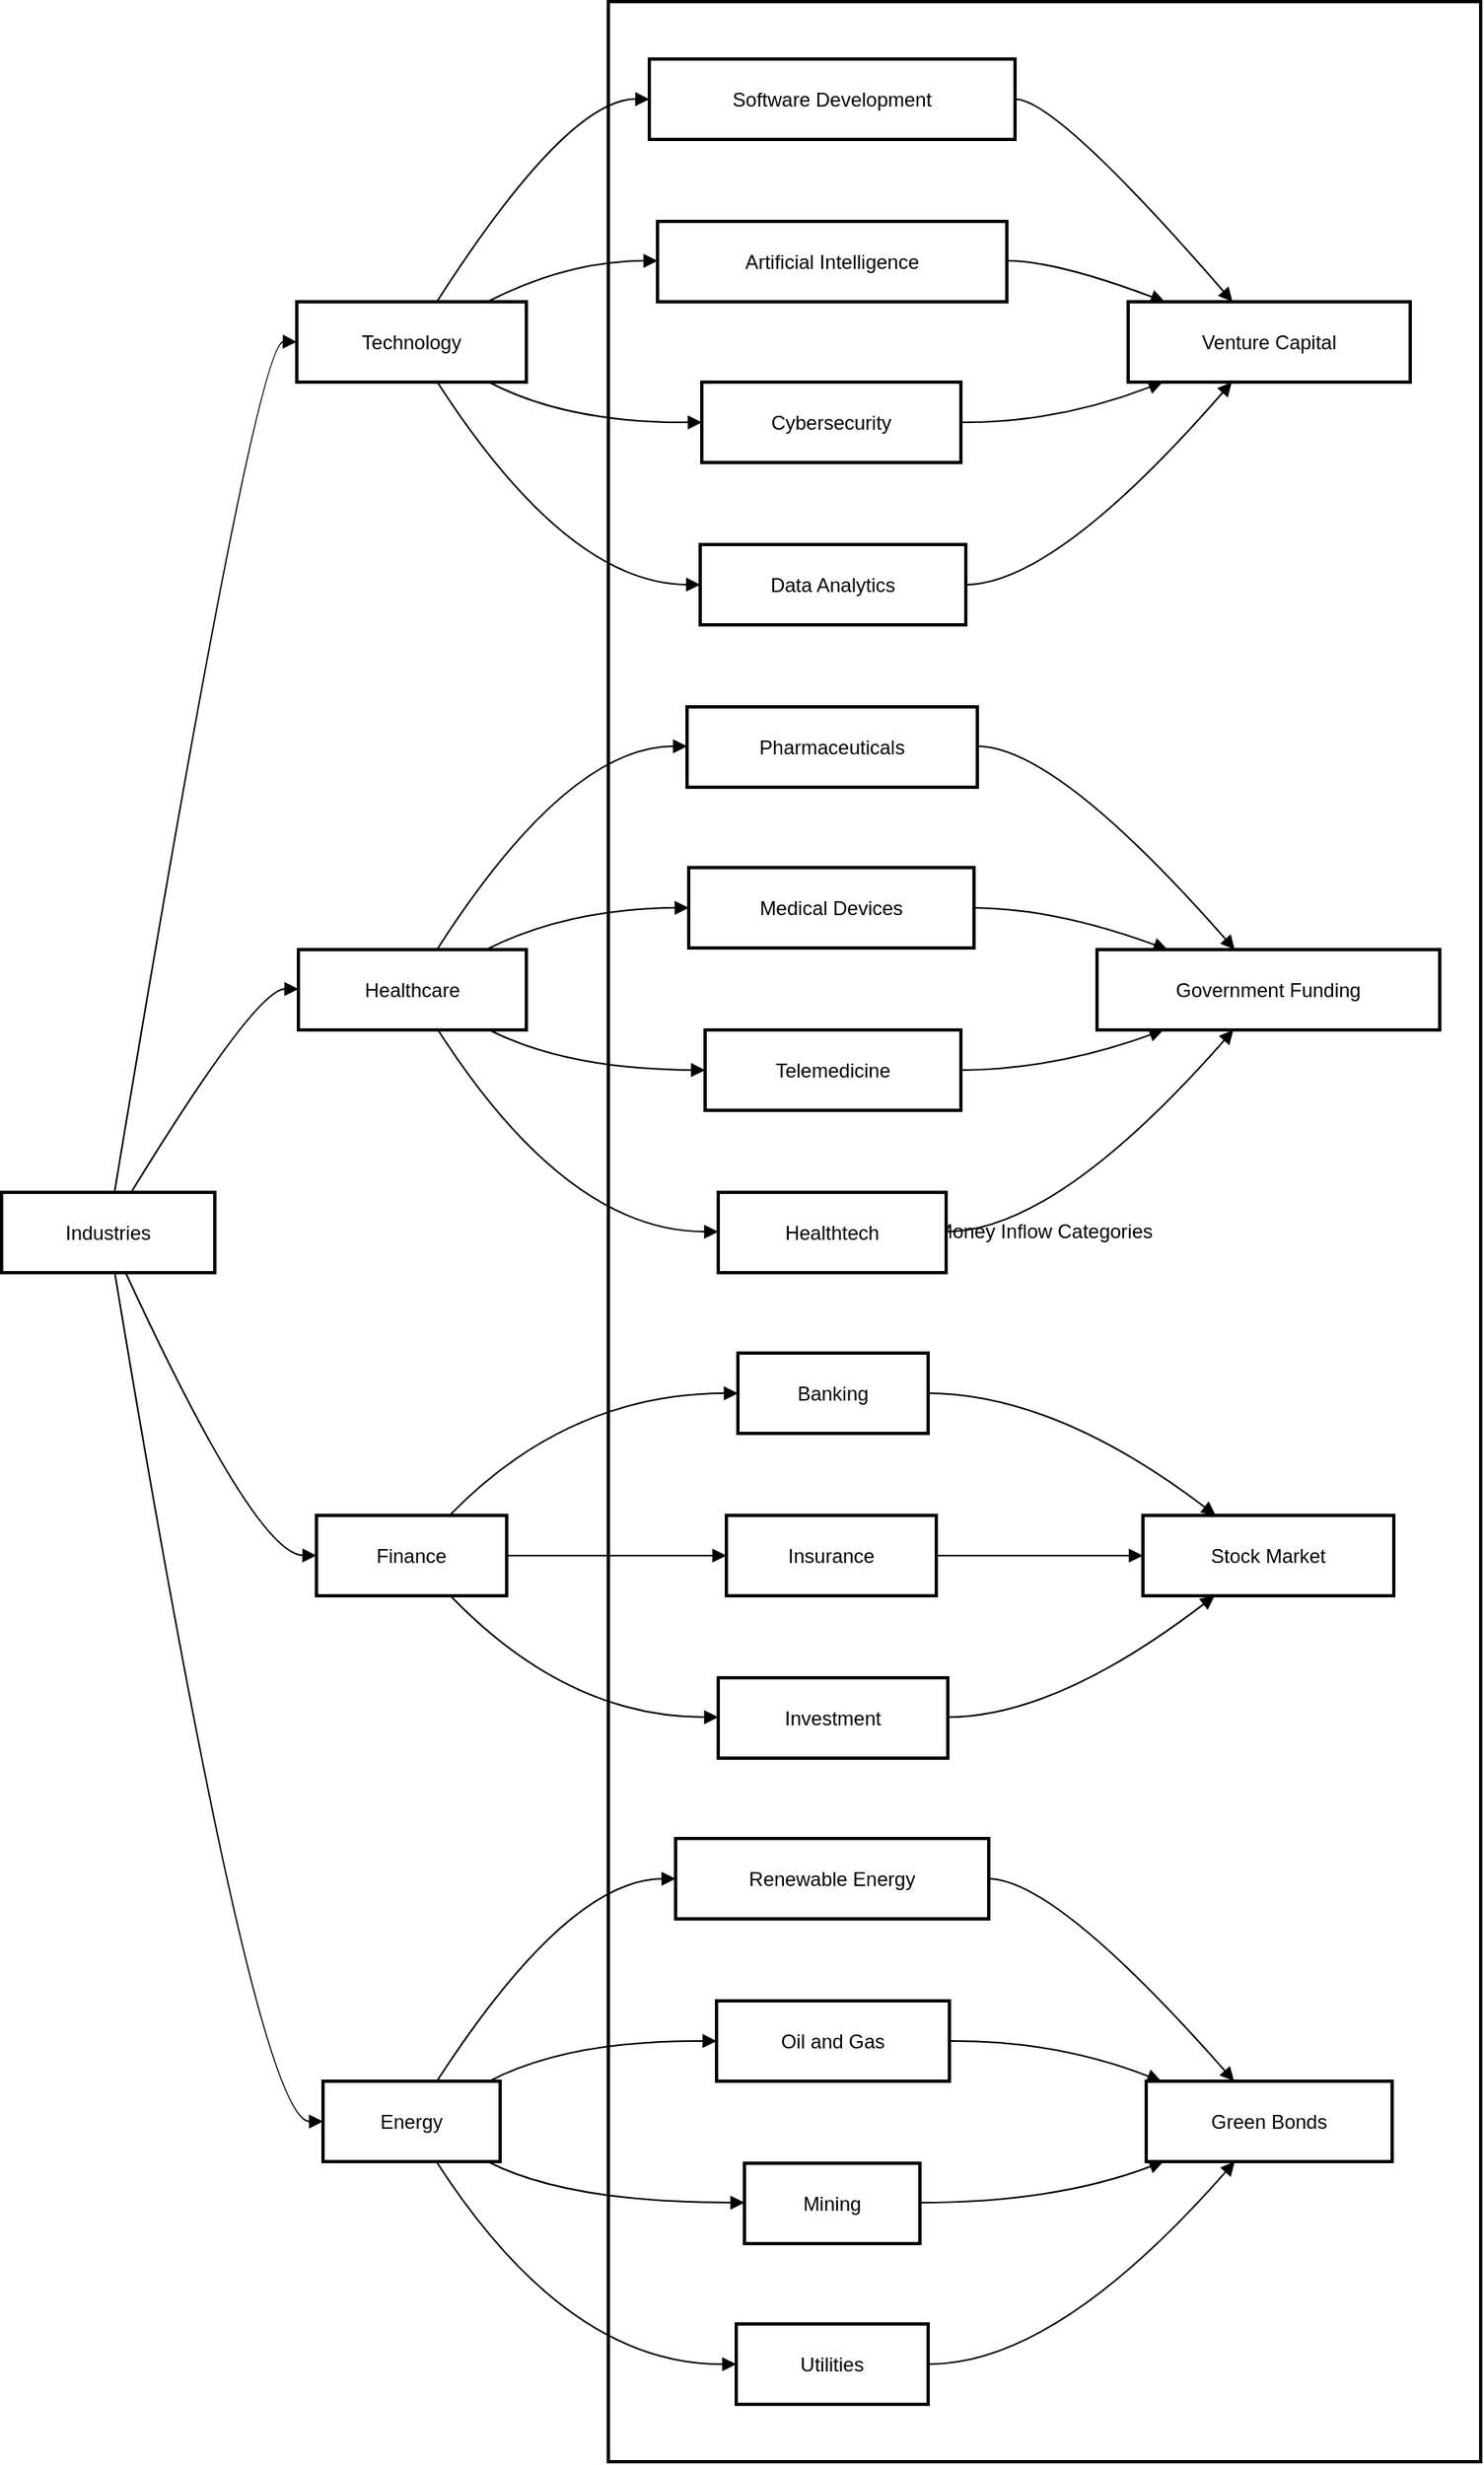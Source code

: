 <mxfile version="24.7.17">
  <diagram name="Page-1" id="XepGzxeQ_-GNXPesXQ3b">
    <mxGraphModel>
      <root>
        <mxCell id="0" />
        <mxCell id="1" parent="0" />
        <mxCell id="2" value="Money Inflow Categories" style="whiteSpace=wrap;strokeWidth=2;" vertex="1" parent="1">
          <mxGeometry x="378" y="8" width="532" height="1500" as="geometry" />
        </mxCell>
        <mxCell id="3" value="Industries" style="whiteSpace=wrap;strokeWidth=2;" vertex="1" parent="1">
          <mxGeometry x="8" y="734" width="130" height="49" as="geometry" />
        </mxCell>
        <mxCell id="4" value="Technology" style="whiteSpace=wrap;strokeWidth=2;" vertex="1" parent="1">
          <mxGeometry x="188" y="191" width="140" height="49" as="geometry" />
        </mxCell>
        <mxCell id="5" value="Healthcare" style="whiteSpace=wrap;strokeWidth=2;" vertex="1" parent="1">
          <mxGeometry x="189" y="586" width="139" height="49" as="geometry" />
        </mxCell>
        <mxCell id="6" value="Finance" style="whiteSpace=wrap;strokeWidth=2;" vertex="1" parent="1">
          <mxGeometry x="200" y="931" width="116" height="49" as="geometry" />
        </mxCell>
        <mxCell id="7" value="Energy" style="whiteSpace=wrap;strokeWidth=2;" vertex="1" parent="1">
          <mxGeometry x="204" y="1276" width="108" height="49" as="geometry" />
        </mxCell>
        <mxCell id="8" value="Software Development" style="whiteSpace=wrap;strokeWidth=2;" vertex="1" parent="1">
          <mxGeometry x="403" y="43" width="223" height="49" as="geometry" />
        </mxCell>
        <mxCell id="9" value="Artificial Intelligence" style="whiteSpace=wrap;strokeWidth=2;" vertex="1" parent="1">
          <mxGeometry x="408" y="142" width="213" height="49" as="geometry" />
        </mxCell>
        <mxCell id="10" value="Cybersecurity" style="whiteSpace=wrap;strokeWidth=2;" vertex="1" parent="1">
          <mxGeometry x="435" y="240" width="158" height="49" as="geometry" />
        </mxCell>
        <mxCell id="11" value="Data Analytics" style="whiteSpace=wrap;strokeWidth=2;" vertex="1" parent="1">
          <mxGeometry x="434" y="339" width="162" height="49" as="geometry" />
        </mxCell>
        <mxCell id="12" value="Pharmaceuticals" style="whiteSpace=wrap;strokeWidth=2;" vertex="1" parent="1">
          <mxGeometry x="426" y="438" width="177" height="49" as="geometry" />
        </mxCell>
        <mxCell id="13" value="Medical Devices" style="whiteSpace=wrap;strokeWidth=2;" vertex="1" parent="1">
          <mxGeometry x="427" y="536" width="174" height="49" as="geometry" />
        </mxCell>
        <mxCell id="14" value="Telemedicine" style="whiteSpace=wrap;strokeWidth=2;" vertex="1" parent="1">
          <mxGeometry x="437" y="635" width="156" height="49" as="geometry" />
        </mxCell>
        <mxCell id="15" value="Healthtech" style="whiteSpace=wrap;strokeWidth=2;" vertex="1" parent="1">
          <mxGeometry x="445" y="734" width="139" height="49" as="geometry" />
        </mxCell>
        <mxCell id="16" value="Banking" style="whiteSpace=wrap;strokeWidth=2;" vertex="1" parent="1">
          <mxGeometry x="457" y="832" width="116" height="49" as="geometry" />
        </mxCell>
        <mxCell id="17" value="Insurance" style="whiteSpace=wrap;strokeWidth=2;" vertex="1" parent="1">
          <mxGeometry x="450" y="931" width="128" height="49" as="geometry" />
        </mxCell>
        <mxCell id="18" value="Investment" style="whiteSpace=wrap;strokeWidth=2;" vertex="1" parent="1">
          <mxGeometry x="445" y="1030" width="140" height="49" as="geometry" />
        </mxCell>
        <mxCell id="19" value="Renewable Energy" style="whiteSpace=wrap;strokeWidth=2;" vertex="1" parent="1">
          <mxGeometry x="419" y="1128" width="191" height="49" as="geometry" />
        </mxCell>
        <mxCell id="20" value="Oil and Gas" style="whiteSpace=wrap;strokeWidth=2;" vertex="1" parent="1">
          <mxGeometry x="444" y="1227" width="142" height="49" as="geometry" />
        </mxCell>
        <mxCell id="21" value="Mining" style="whiteSpace=wrap;strokeWidth=2;" vertex="1" parent="1">
          <mxGeometry x="461" y="1326" width="107" height="49" as="geometry" />
        </mxCell>
        <mxCell id="22" value="Utilities" style="whiteSpace=wrap;strokeWidth=2;" vertex="1" parent="1">
          <mxGeometry x="456" y="1424" width="117" height="49" as="geometry" />
        </mxCell>
        <mxCell id="23" value="Venture Capital" style="whiteSpace=wrap;strokeWidth=2;" vertex="1" parent="1">
          <mxGeometry x="695" y="191" width="172" height="49" as="geometry" />
        </mxCell>
        <mxCell id="24" value="Government Funding" style="whiteSpace=wrap;strokeWidth=2;" vertex="1" parent="1">
          <mxGeometry x="676" y="586" width="209" height="49" as="geometry" />
        </mxCell>
        <mxCell id="25" value="Stock Market" style="whiteSpace=wrap;strokeWidth=2;" vertex="1" parent="1">
          <mxGeometry x="704" y="931" width="153" height="49" as="geometry" />
        </mxCell>
        <mxCell id="26" value="Green Bonds" style="whiteSpace=wrap;strokeWidth=2;" vertex="1" parent="1">
          <mxGeometry x="706" y="1276" width="150" height="49" as="geometry" />
        </mxCell>
        <mxCell id="27" value="" style="curved=1;startArrow=none;endArrow=block;exitX=0.53;exitY=-0.01;entryX=0;entryY=0.5;" edge="1" parent="1" source="3" target="4">
          <mxGeometry relative="1" as="geometry">
            <Array as="points">
              <mxPoint x="163" y="215" />
            </Array>
          </mxGeometry>
        </mxCell>
        <mxCell id="28" value="" style="curved=1;startArrow=none;endArrow=block;exitX=0.61;exitY=-0.01;entryX=0;entryY=0.49;" edge="1" parent="1" source="3" target="5">
          <mxGeometry relative="1" as="geometry">
            <Array as="points">
              <mxPoint x="163" y="610" />
            </Array>
          </mxGeometry>
        </mxCell>
        <mxCell id="29" value="" style="curved=1;startArrow=none;endArrow=block;exitX=0.58;exitY=0.99;entryX=0;entryY=0.5;" edge="1" parent="1" source="3" target="6">
          <mxGeometry relative="1" as="geometry">
            <Array as="points">
              <mxPoint x="163" y="955" />
            </Array>
          </mxGeometry>
        </mxCell>
        <mxCell id="30" value="" style="curved=1;startArrow=none;endArrow=block;exitX=0.53;exitY=0.99;entryX=0;entryY=0.5;" edge="1" parent="1" source="3" target="7">
          <mxGeometry relative="1" as="geometry">
            <Array as="points">
              <mxPoint x="163" y="1301" />
            </Array>
          </mxGeometry>
        </mxCell>
        <mxCell id="31" value="" style="curved=1;startArrow=none;endArrow=block;exitX=0.61;exitY=0;entryX=0;entryY=0.5;" edge="1" parent="1" source="4" target="8">
          <mxGeometry relative="1" as="geometry">
            <Array as="points">
              <mxPoint x="353" y="67" />
            </Array>
          </mxGeometry>
        </mxCell>
        <mxCell id="32" value="" style="curved=1;startArrow=none;endArrow=block;exitX=0.83;exitY=0;entryX=0;entryY=0.49;" edge="1" parent="1" source="4" target="9">
          <mxGeometry relative="1" as="geometry">
            <Array as="points">
              <mxPoint x="353" y="166" />
            </Array>
          </mxGeometry>
        </mxCell>
        <mxCell id="33" value="" style="curved=1;startArrow=none;endArrow=block;exitX=0.83;exitY=0.99;entryX=0;entryY=0.5;" edge="1" parent="1" source="4" target="10">
          <mxGeometry relative="1" as="geometry">
            <Array as="points">
              <mxPoint x="353" y="265" />
            </Array>
          </mxGeometry>
        </mxCell>
        <mxCell id="34" value="" style="curved=1;startArrow=none;endArrow=block;exitX=0.61;exitY=0.99;entryX=0;entryY=0.5;" edge="1" parent="1" source="4" target="11">
          <mxGeometry relative="1" as="geometry">
            <Array as="points">
              <mxPoint x="353" y="363" />
            </Array>
          </mxGeometry>
        </mxCell>
        <mxCell id="35" value="" style="curved=1;startArrow=none;endArrow=block;exitX=0.61;exitY=-0.01;entryX=0;entryY=0.49;" edge="1" parent="1" source="5" target="12">
          <mxGeometry relative="1" as="geometry">
            <Array as="points">
              <mxPoint x="353" y="462" />
            </Array>
          </mxGeometry>
        </mxCell>
        <mxCell id="36" value="" style="curved=1;startArrow=none;endArrow=block;exitX=0.83;exitY=-0.01;entryX=0;entryY=0.5;" edge="1" parent="1" source="5" target="13">
          <mxGeometry relative="1" as="geometry">
            <Array as="points">
              <mxPoint x="353" y="561" />
            </Array>
          </mxGeometry>
        </mxCell>
        <mxCell id="37" value="" style="curved=1;startArrow=none;endArrow=block;exitX=0.83;exitY=0.99;entryX=0;entryY=0.5;" edge="1" parent="1" source="5" target="14">
          <mxGeometry relative="1" as="geometry">
            <Array as="points">
              <mxPoint x="353" y="659" />
            </Array>
          </mxGeometry>
        </mxCell>
        <mxCell id="38" value="" style="curved=1;startArrow=none;endArrow=block;exitX=0.61;exitY=0.99;entryX=0;entryY=0.49;" edge="1" parent="1" source="5" target="15">
          <mxGeometry relative="1" as="geometry">
            <Array as="points">
              <mxPoint x="353" y="758" />
            </Array>
          </mxGeometry>
        </mxCell>
        <mxCell id="39" value="" style="curved=1;startArrow=none;endArrow=block;exitX=0.7;exitY=0;entryX=0;entryY=0.5;" edge="1" parent="1" source="6" target="16">
          <mxGeometry relative="1" as="geometry">
            <Array as="points">
              <mxPoint x="353" y="857" />
            </Array>
          </mxGeometry>
        </mxCell>
        <mxCell id="40" value="" style="curved=1;startArrow=none;endArrow=block;exitX=1;exitY=0.5;entryX=0;entryY=0.5;" edge="1" parent="1" source="6" target="17">
          <mxGeometry relative="1" as="geometry">
            <Array as="points" />
          </mxGeometry>
        </mxCell>
        <mxCell id="41" value="" style="curved=1;startArrow=none;endArrow=block;exitX=0.7;exitY=0.99;entryX=0;entryY=0.49;" edge="1" parent="1" source="6" target="18">
          <mxGeometry relative="1" as="geometry">
            <Array as="points">
              <mxPoint x="353" y="1054" />
            </Array>
          </mxGeometry>
        </mxCell>
        <mxCell id="42" value="" style="curved=1;startArrow=none;endArrow=block;exitX=0.64;exitY=0.01;entryX=0;entryY=0.5;" edge="1" parent="1" source="7" target="19">
          <mxGeometry relative="1" as="geometry">
            <Array as="points">
              <mxPoint x="353" y="1153" />
            </Array>
          </mxGeometry>
        </mxCell>
        <mxCell id="43" value="" style="curved=1;startArrow=none;endArrow=block;exitX=0.93;exitY=0.01;entryX=0;entryY=0.5;" edge="1" parent="1" source="7" target="20">
          <mxGeometry relative="1" as="geometry">
            <Array as="points">
              <mxPoint x="353" y="1251" />
            </Array>
          </mxGeometry>
        </mxCell>
        <mxCell id="44" value="" style="curved=1;startArrow=none;endArrow=block;exitX=0.93;exitY=1;entryX=0;entryY=0.49;" edge="1" parent="1" source="7" target="21">
          <mxGeometry relative="1" as="geometry">
            <Array as="points">
              <mxPoint x="353" y="1350" />
            </Array>
          </mxGeometry>
        </mxCell>
        <mxCell id="45" value="" style="curved=1;startArrow=none;endArrow=block;exitX=0.64;exitY=1;entryX=0;entryY=0.5;" edge="1" parent="1" source="7" target="22">
          <mxGeometry relative="1" as="geometry">
            <Array as="points">
              <mxPoint x="353" y="1449" />
            </Array>
          </mxGeometry>
        </mxCell>
        <mxCell id="46" value="" style="curved=1;startArrow=none;endArrow=block;exitX=1;exitY=0.5;entryX=0.37;entryY=0;" edge="1" parent="1" source="8" target="23">
          <mxGeometry relative="1" as="geometry">
            <Array as="points">
              <mxPoint x="651" y="67" />
            </Array>
          </mxGeometry>
        </mxCell>
        <mxCell id="47" value="" style="curved=1;startArrow=none;endArrow=block;exitX=1;exitY=0.49;entryX=0.13;entryY=0;" edge="1" parent="1" source="9" target="23">
          <mxGeometry relative="1" as="geometry">
            <Array as="points">
              <mxPoint x="651" y="166" />
            </Array>
          </mxGeometry>
        </mxCell>
        <mxCell id="48" value="" style="curved=1;startArrow=none;endArrow=block;exitX=1;exitY=0.5;entryX=0.13;entryY=0.99;" edge="1" parent="1" source="10" target="23">
          <mxGeometry relative="1" as="geometry">
            <Array as="points">
              <mxPoint x="651" y="265" />
            </Array>
          </mxGeometry>
        </mxCell>
        <mxCell id="49" value="" style="curved=1;startArrow=none;endArrow=block;exitX=1;exitY=0.5;entryX=0.37;entryY=0.99;" edge="1" parent="1" source="11" target="23">
          <mxGeometry relative="1" as="geometry">
            <Array as="points">
              <mxPoint x="651" y="363" />
            </Array>
          </mxGeometry>
        </mxCell>
        <mxCell id="50" value="" style="curved=1;startArrow=none;endArrow=block;exitX=1;exitY=0.49;entryX=0.4;entryY=-0.01;" edge="1" parent="1" source="12" target="24">
          <mxGeometry relative="1" as="geometry">
            <Array as="points">
              <mxPoint x="651" y="462" />
            </Array>
          </mxGeometry>
        </mxCell>
        <mxCell id="51" value="" style="curved=1;startArrow=none;endArrow=block;exitX=1;exitY=0.5;entryX=0.2;entryY=-0.01;" edge="1" parent="1" source="13" target="24">
          <mxGeometry relative="1" as="geometry">
            <Array as="points">
              <mxPoint x="651" y="561" />
            </Array>
          </mxGeometry>
        </mxCell>
        <mxCell id="52" value="" style="curved=1;startArrow=none;endArrow=block;exitX=1;exitY=0.5;entryX=0.2;entryY=0.99;" edge="1" parent="1" source="14" target="24">
          <mxGeometry relative="1" as="geometry">
            <Array as="points">
              <mxPoint x="651" y="659" />
            </Array>
          </mxGeometry>
        </mxCell>
        <mxCell id="53" value="" style="curved=1;startArrow=none;endArrow=block;exitX=1;exitY=0.49;entryX=0.4;entryY=0.99;" edge="1" parent="1" source="15" target="24">
          <mxGeometry relative="1" as="geometry">
            <Array as="points">
              <mxPoint x="651" y="758" />
            </Array>
          </mxGeometry>
        </mxCell>
        <mxCell id="54" value="" style="curved=1;startArrow=none;endArrow=block;exitX=0.99;exitY=0.5;entryX=0.29;entryY=0;" edge="1" parent="1" source="16" target="25">
          <mxGeometry relative="1" as="geometry">
            <Array as="points">
              <mxPoint x="651" y="857" />
            </Array>
          </mxGeometry>
        </mxCell>
        <mxCell id="55" value="" style="curved=1;startArrow=none;endArrow=block;exitX=1.01;exitY=0.5;entryX=0;entryY=0.5;" edge="1" parent="1" source="17" target="25">
          <mxGeometry relative="1" as="geometry">
            <Array as="points" />
          </mxGeometry>
        </mxCell>
        <mxCell id="56" value="" style="curved=1;startArrow=none;endArrow=block;exitX=1;exitY=0.49;entryX=0.29;entryY=0.99;" edge="1" parent="1" source="18" target="25">
          <mxGeometry relative="1" as="geometry">
            <Array as="points">
              <mxPoint x="651" y="1054" />
            </Array>
          </mxGeometry>
        </mxCell>
        <mxCell id="57" value="" style="curved=1;startArrow=none;endArrow=block;exitX=1;exitY=0.5;entryX=0.36;entryY=0.01;" edge="1" parent="1" source="19" target="26">
          <mxGeometry relative="1" as="geometry">
            <Array as="points">
              <mxPoint x="651" y="1153" />
            </Array>
          </mxGeometry>
        </mxCell>
        <mxCell id="58" value="" style="curved=1;startArrow=none;endArrow=block;exitX=1;exitY=0.5;entryX=0.07;entryY=0.01;" edge="1" parent="1" source="20" target="26">
          <mxGeometry relative="1" as="geometry">
            <Array as="points">
              <mxPoint x="651" y="1251" />
            </Array>
          </mxGeometry>
        </mxCell>
        <mxCell id="59" value="" style="curved=1;startArrow=none;endArrow=block;exitX=1;exitY=0.49;entryX=0.07;entryY=1;" edge="1" parent="1" source="21" target="26">
          <mxGeometry relative="1" as="geometry">
            <Array as="points">
              <mxPoint x="651" y="1350" />
            </Array>
          </mxGeometry>
        </mxCell>
        <mxCell id="60" value="" style="curved=1;startArrow=none;endArrow=block;exitX=1;exitY=0.5;entryX=0.36;entryY=1;" edge="1" parent="1" source="22" target="26">
          <mxGeometry relative="1" as="geometry">
            <Array as="points">
              <mxPoint x="651" y="1449" />
            </Array>
          </mxGeometry>
        </mxCell>
      </root>
    </mxGraphModel>
  </diagram>
</mxfile>
